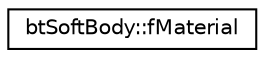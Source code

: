 digraph "Graphical Class Hierarchy"
{
  edge [fontname="Helvetica",fontsize="10",labelfontname="Helvetica",labelfontsize="10"];
  node [fontname="Helvetica",fontsize="10",shape=record];
  rankdir="LR";
  Node1 [label="btSoftBody::fMaterial",height=0.2,width=0.4,color="black", fillcolor="white", style="filled",URL="$structbt_soft_body_1_1f_material.html",tooltip="fMaterial "];
}
